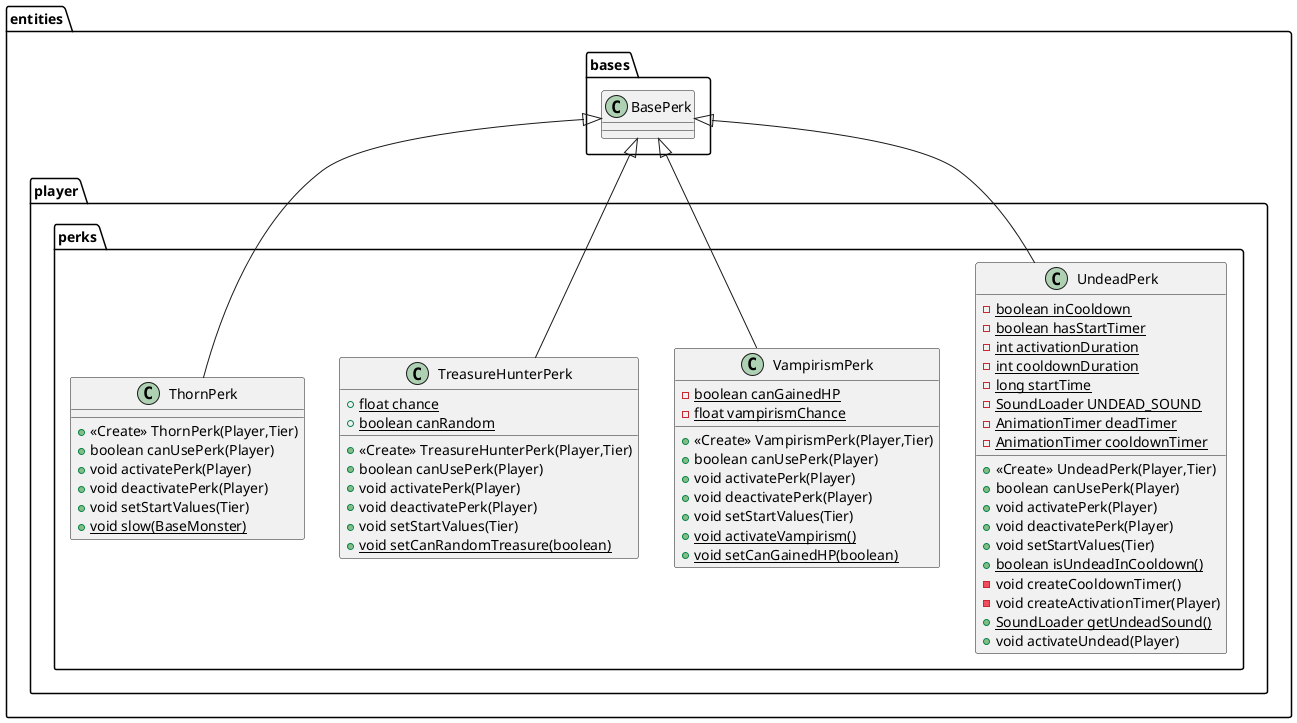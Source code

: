 @startuml
class entities.player.perks.UndeadPerk {
- {static} boolean inCooldown
- {static} boolean hasStartTimer
- {static} int activationDuration
- {static} int cooldownDuration
- {static} long startTime
- {static} SoundLoader UNDEAD_SOUND
- {static} AnimationTimer deadTimer
- {static} AnimationTimer cooldownTimer
+ <<Create>> UndeadPerk(Player,Tier)
+ boolean canUsePerk(Player)
+ void activatePerk(Player)
+ void deactivatePerk(Player)
+ void setStartValues(Tier)
+ {static} boolean isUndeadInCooldown()
- void createCooldownTimer()
- void createActivationTimer(Player)
+ {static} SoundLoader getUndeadSound()
+ void activateUndead(Player)
}


class entities.player.perks.VampirismPerk {
- {static} boolean canGainedHP
- {static} float vampirismChance
+ <<Create>> VampirismPerk(Player,Tier)
+ boolean canUsePerk(Player)
+ void activatePerk(Player)
+ void deactivatePerk(Player)
+ void setStartValues(Tier)
+ {static} void activateVampirism()
+ {static} void setCanGainedHP(boolean)
}


class entities.player.perks.TreasureHunterPerk {
+ {static} float chance
+ {static} boolean canRandom
+ <<Create>> TreasureHunterPerk(Player,Tier)
+ boolean canUsePerk(Player)
+ void activatePerk(Player)
+ void deactivatePerk(Player)
+ void setStartValues(Tier)
+ {static} void setCanRandomTreasure(boolean)
}


class entities.player.perks.ThornPerk {
+ <<Create>> ThornPerk(Player,Tier)
+ boolean canUsePerk(Player)
+ void activatePerk(Player)
+ void deactivatePerk(Player)
+ void setStartValues(Tier)
+ {static} void slow(BaseMonster)
}



entities.bases.BasePerk <|-- entities.player.perks.UndeadPerk
entities.bases.BasePerk <|-- entities.player.perks.VampirismPerk
entities.bases.BasePerk <|-- entities.player.perks.TreasureHunterPerk
entities.bases.BasePerk <|-- entities.player.perks.ThornPerk
@enduml